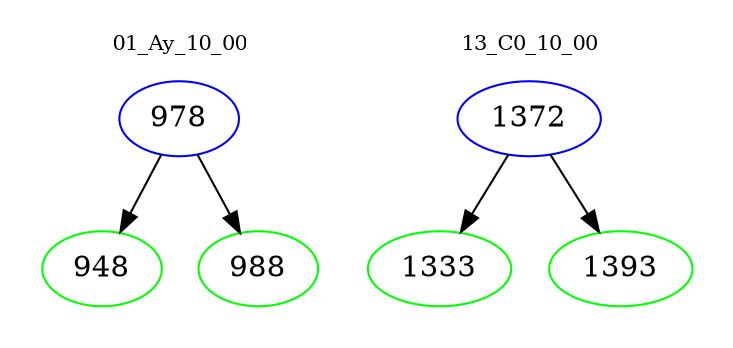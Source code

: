 digraph{
subgraph cluster_0 {
color = white
label = "01_Ay_10_00";
fontsize=10;
T0_978 [label="978", color="blue"]
T0_978 -> T0_948 [color="black"]
T0_948 [label="948", color="green"]
T0_978 -> T0_988 [color="black"]
T0_988 [label="988", color="green"]
}
subgraph cluster_1 {
color = white
label = "13_C0_10_00";
fontsize=10;
T1_1372 [label="1372", color="blue"]
T1_1372 -> T1_1333 [color="black"]
T1_1333 [label="1333", color="green"]
T1_1372 -> T1_1393 [color="black"]
T1_1393 [label="1393", color="green"]
}
}
